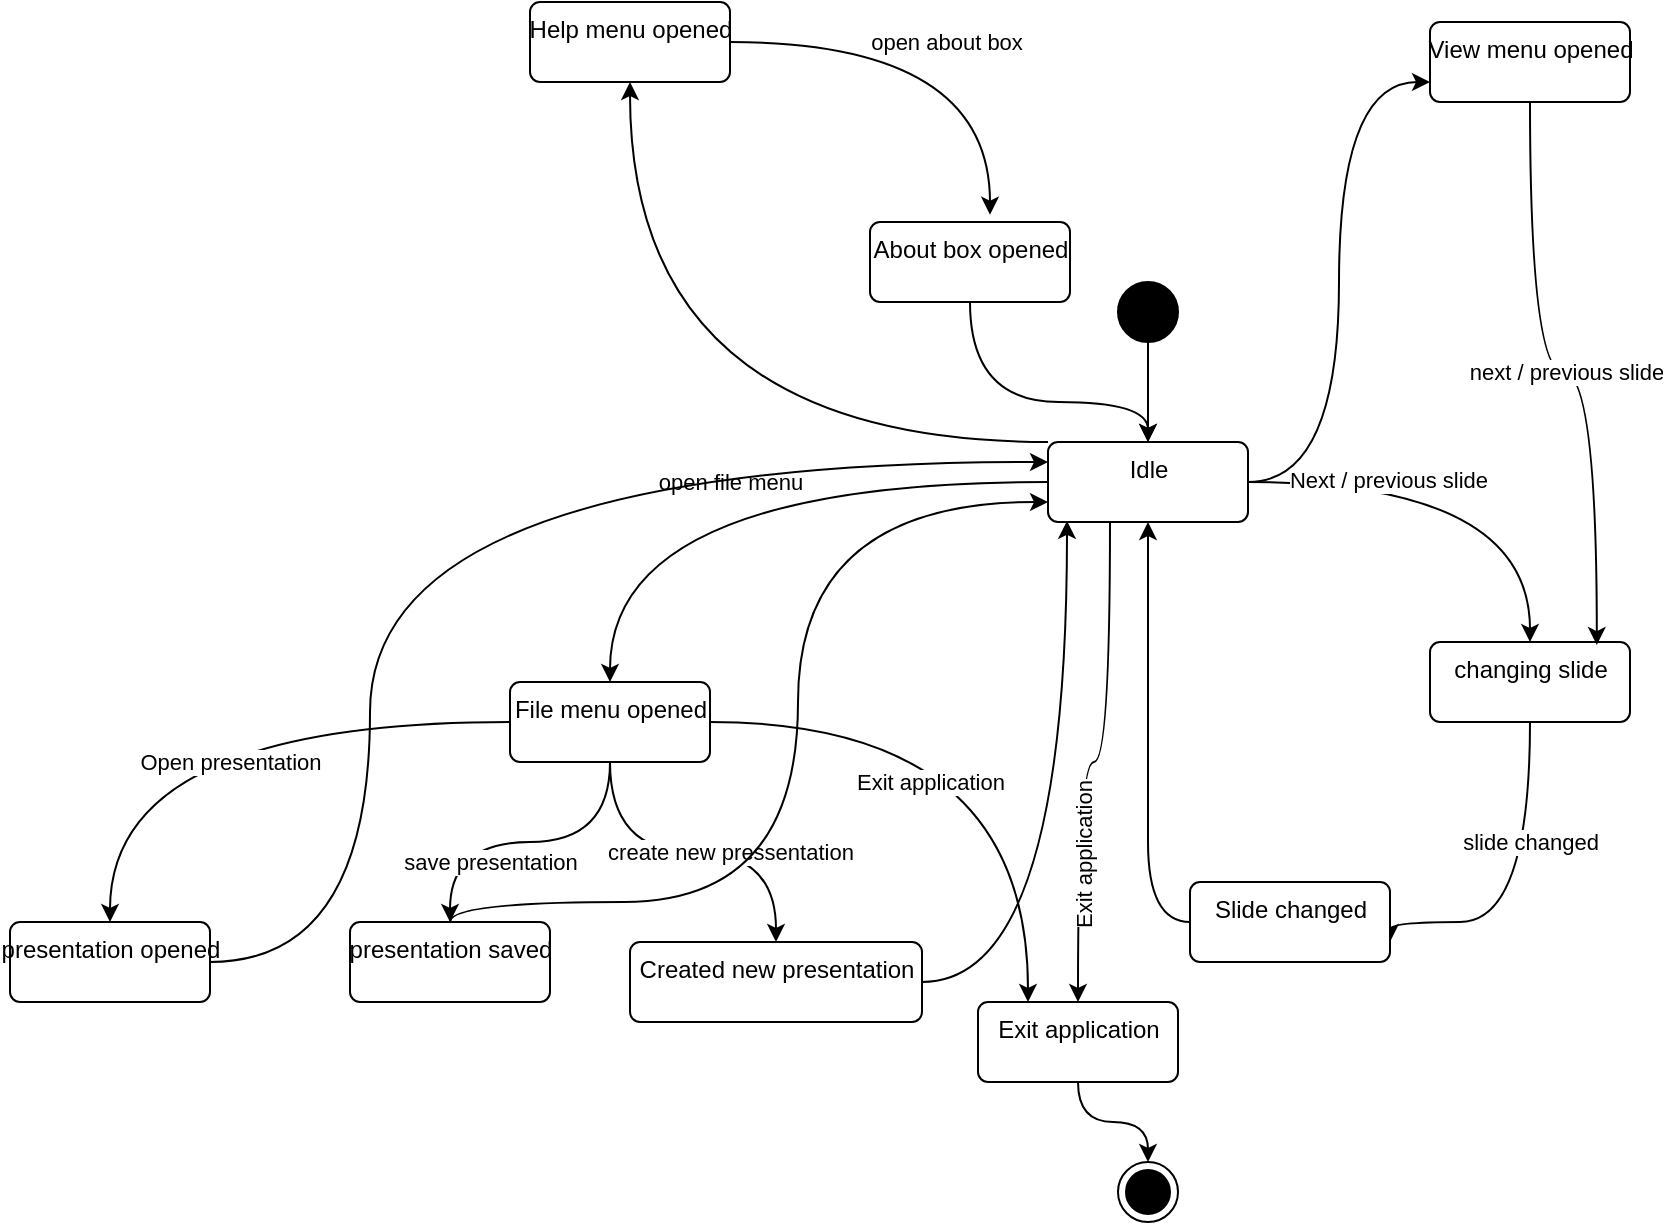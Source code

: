 <mxfile version="14.1.8" type="device"><diagram id="h2nSKxxaIzeuWLaAX_QE" name="Pagina-1"><mxGraphModel dx="2856" dy="1984" grid="1" gridSize="10" guides="1" tooltips="1" connect="1" arrows="1" fold="1" page="1" pageScale="1" pageWidth="827" pageHeight="1169" math="0" shadow="0"><root><mxCell id="0"/><mxCell id="1" parent="0"/><mxCell id="zF__hDlLGnU94nVjh-17-5" style="edgeStyle=orthogonalEdgeStyle;rounded=0;orthogonalLoop=1;jettySize=auto;html=1;entryX=0.5;entryY=0;entryDx=0;entryDy=0;entryPerimeter=0;curved=1;" edge="1" parent="1" source="zF__hDlLGnU94nVjh-17-1" target="zF__hDlLGnU94nVjh-17-7"><mxGeometry relative="1" as="geometry"><mxPoint x="590" y="270" as="targetPoint"/></mxGeometry></mxCell><mxCell id="zF__hDlLGnU94nVjh-17-6" value="Next / previous slide" style="edgeLabel;html=1;align=center;verticalAlign=middle;resizable=0;points=[];" vertex="1" connectable="0" parent="zF__hDlLGnU94nVjh-17-5"><mxGeometry x="-0.366" y="1" relative="1" as="geometry"><mxPoint as="offset"/></mxGeometry></mxCell><mxCell id="zF__hDlLGnU94nVjh-17-17" value="open file menu" style="edgeStyle=orthogonalEdgeStyle;curved=1;rounded=0;orthogonalLoop=1;jettySize=auto;html=1;entryX=0.5;entryY=0;entryDx=0;entryDy=0;" edge="1" parent="1" source="zF__hDlLGnU94nVjh-17-1" target="zF__hDlLGnU94nVjh-17-16"><mxGeometry relative="1" as="geometry"/></mxCell><mxCell id="zF__hDlLGnU94nVjh-17-20" style="edgeStyle=orthogonalEdgeStyle;curved=1;rounded=0;orthogonalLoop=1;jettySize=auto;html=1;entryX=0;entryY=0.75;entryDx=0;entryDy=0;" edge="1" parent="1" source="zF__hDlLGnU94nVjh-17-1" target="zF__hDlLGnU94nVjh-17-18"><mxGeometry relative="1" as="geometry"/></mxCell><mxCell id="zF__hDlLGnU94nVjh-17-21" style="edgeStyle=orthogonalEdgeStyle;curved=1;rounded=0;orthogonalLoop=1;jettySize=auto;html=1;" edge="1" parent="1" source="zF__hDlLGnU94nVjh-17-1" target="zF__hDlLGnU94nVjh-17-19"><mxGeometry relative="1" as="geometry"><Array as="points"><mxPoint x="140" y="180"/></Array></mxGeometry></mxCell><mxCell id="zF__hDlLGnU94nVjh-17-39" style="edgeStyle=orthogonalEdgeStyle;curved=1;rounded=0;orthogonalLoop=1;jettySize=auto;html=1;" edge="1" parent="1" source="zF__hDlLGnU94nVjh-17-1" target="zF__hDlLGnU94nVjh-17-38"><mxGeometry relative="1" as="geometry"><Array as="points"><mxPoint x="380" y="340"/><mxPoint x="364" y="340"/></Array></mxGeometry></mxCell><mxCell id="zF__hDlLGnU94nVjh-17-42" value="Exit application" style="edgeLabel;html=1;align=center;verticalAlign=middle;resizable=0;points=[];rotation=-90;" vertex="1" connectable="0" parent="zF__hDlLGnU94nVjh-17-39"><mxGeometry x="0.425" y="3" relative="1" as="geometry"><mxPoint as="offset"/></mxGeometry></mxCell><mxCell id="zF__hDlLGnU94nVjh-17-1" value="Idle" style="html=1;align=center;verticalAlign=top;rounded=1;absoluteArcSize=1;arcSize=10;dashed=0;" vertex="1" parent="1"><mxGeometry x="349" y="180" width="100" height="40" as="geometry"/></mxCell><mxCell id="zF__hDlLGnU94nVjh-17-2" value="" style="ellipse;html=1;shape=endState;fillColor=#000000;strokeColor=#000000;" vertex="1" parent="1"><mxGeometry x="384" y="540" width="30" height="30" as="geometry"/></mxCell><mxCell id="zF__hDlLGnU94nVjh-17-4" style="edgeStyle=orthogonalEdgeStyle;rounded=0;orthogonalLoop=1;jettySize=auto;html=1;entryX=0.5;entryY=0;entryDx=0;entryDy=0;" edge="1" parent="1" source="zF__hDlLGnU94nVjh-17-3" target="zF__hDlLGnU94nVjh-17-1"><mxGeometry relative="1" as="geometry"/></mxCell><mxCell id="zF__hDlLGnU94nVjh-17-3" value="" style="shape=ellipse;html=1;fillColor=#000000;fontSize=18;fontColor=#ffffff;" vertex="1" parent="1"><mxGeometry x="384" y="100" width="30" height="30" as="geometry"/></mxCell><mxCell id="zF__hDlLGnU94nVjh-17-13" value="slide changed" style="edgeStyle=orthogonalEdgeStyle;curved=1;rounded=0;orthogonalLoop=1;jettySize=auto;html=1;entryX=1;entryY=0.75;entryDx=0;entryDy=0;" edge="1" parent="1" source="zF__hDlLGnU94nVjh-17-7" target="zF__hDlLGnU94nVjh-17-10"><mxGeometry x="-0.333" relative="1" as="geometry"><Array as="points"><mxPoint x="590" y="420"/></Array><mxPoint as="offset"/></mxGeometry></mxCell><mxCell id="zF__hDlLGnU94nVjh-17-7" value="changing slide" style="html=1;align=center;verticalAlign=top;rounded=1;absoluteArcSize=1;arcSize=10;dashed=0;" vertex="1" parent="1"><mxGeometry x="540" y="280" width="100" height="40" as="geometry"/></mxCell><mxCell id="zF__hDlLGnU94nVjh-17-14" style="edgeStyle=orthogonalEdgeStyle;curved=1;rounded=0;orthogonalLoop=1;jettySize=auto;html=1;entryX=0.5;entryY=1;entryDx=0;entryDy=0;" edge="1" parent="1" source="zF__hDlLGnU94nVjh-17-10" target="zF__hDlLGnU94nVjh-17-1"><mxGeometry relative="1" as="geometry"><Array as="points"><mxPoint x="399" y="340"/><mxPoint x="399" y="340"/></Array></mxGeometry></mxCell><mxCell id="zF__hDlLGnU94nVjh-17-10" value="Slide changed" style="html=1;align=center;verticalAlign=top;rounded=1;absoluteArcSize=1;arcSize=10;dashed=0;" vertex="1" parent="1"><mxGeometry x="420" y="400" width="100" height="40" as="geometry"/></mxCell><mxCell id="zF__hDlLGnU94nVjh-17-28" value="save presentation" style="edgeStyle=orthogonalEdgeStyle;curved=1;rounded=0;orthogonalLoop=1;jettySize=auto;html=1;" edge="1" parent="1" source="zF__hDlLGnU94nVjh-17-16" target="zF__hDlLGnU94nVjh-17-27"><mxGeometry x="0.25" y="10" relative="1" as="geometry"><mxPoint as="offset"/></mxGeometry></mxCell><mxCell id="zF__hDlLGnU94nVjh-17-30" value="create new pressentation" style="edgeStyle=orthogonalEdgeStyle;curved=1;rounded=0;orthogonalLoop=1;jettySize=auto;html=1;" edge="1" parent="1" source="zF__hDlLGnU94nVjh-17-16" target="zF__hDlLGnU94nVjh-17-29"><mxGeometry x="0.214" relative="1" as="geometry"><mxPoint as="offset"/></mxGeometry></mxCell><mxCell id="zF__hDlLGnU94nVjh-17-32" value="Open presentation" style="edgeStyle=orthogonalEdgeStyle;curved=1;rounded=0;orthogonalLoop=1;jettySize=auto;html=1;entryX=0.5;entryY=0;entryDx=0;entryDy=0;" edge="1" parent="1" source="zF__hDlLGnU94nVjh-17-16" target="zF__hDlLGnU94nVjh-17-31"><mxGeometry x="-0.067" y="20" relative="1" as="geometry"><mxPoint as="offset"/></mxGeometry></mxCell><mxCell id="zF__hDlLGnU94nVjh-17-40" value="Exit application" style="edgeStyle=orthogonalEdgeStyle;curved=1;rounded=0;orthogonalLoop=1;jettySize=auto;html=1;entryX=0.25;entryY=0;entryDx=0;entryDy=0;" edge="1" parent="1" source="zF__hDlLGnU94nVjh-17-16" target="zF__hDlLGnU94nVjh-17-38"><mxGeometry x="-0.264" y="-30" relative="1" as="geometry"><mxPoint as="offset"/></mxGeometry></mxCell><mxCell id="zF__hDlLGnU94nVjh-17-16" value="File menu opened" style="html=1;align=center;verticalAlign=top;rounded=1;absoluteArcSize=1;arcSize=10;dashed=0;" vertex="1" parent="1"><mxGeometry x="80" y="300" width="100" height="40" as="geometry"/></mxCell><mxCell id="zF__hDlLGnU94nVjh-17-22" value="next / previous slide" style="edgeStyle=orthogonalEdgeStyle;curved=1;rounded=0;orthogonalLoop=1;jettySize=auto;html=1;entryX=0.834;entryY=0.038;entryDx=0;entryDy=0;entryPerimeter=0;" edge="1" parent="1" source="zF__hDlLGnU94nVjh-17-18" target="zF__hDlLGnU94nVjh-17-7"><mxGeometry relative="1" as="geometry"/></mxCell><mxCell id="zF__hDlLGnU94nVjh-17-18" value="View menu opened" style="html=1;align=center;verticalAlign=top;rounded=1;absoluteArcSize=1;arcSize=10;dashed=0;" vertex="1" parent="1"><mxGeometry x="540" y="-30" width="100" height="40" as="geometry"/></mxCell><mxCell id="zF__hDlLGnU94nVjh-17-23" value="open about box" style="edgeStyle=orthogonalEdgeStyle;curved=1;rounded=0;orthogonalLoop=1;jettySize=auto;html=1;entryX=0.6;entryY=-0.091;entryDx=0;entryDy=0;entryPerimeter=0;" edge="1" parent="1" source="zF__hDlLGnU94nVjh-17-19" target="zF__hDlLGnU94nVjh-17-24"><mxGeometry relative="1" as="geometry"><mxPoint x="330" y="60.0" as="targetPoint"/></mxGeometry></mxCell><mxCell id="zF__hDlLGnU94nVjh-17-19" value="Help menu opened" style="html=1;align=center;verticalAlign=top;rounded=1;absoluteArcSize=1;arcSize=10;dashed=0;" vertex="1" parent="1"><mxGeometry x="90" y="-40" width="100" height="40" as="geometry"/></mxCell><mxCell id="zF__hDlLGnU94nVjh-17-25" style="edgeStyle=orthogonalEdgeStyle;curved=1;rounded=0;orthogonalLoop=1;jettySize=auto;html=1;" edge="1" parent="1" source="zF__hDlLGnU94nVjh-17-24" target="zF__hDlLGnU94nVjh-17-1"><mxGeometry relative="1" as="geometry"><Array as="points"><mxPoint x="310" y="160"/><mxPoint x="399" y="160"/></Array></mxGeometry></mxCell><mxCell id="zF__hDlLGnU94nVjh-17-24" value="About box opened" style="html=1;align=center;verticalAlign=top;rounded=1;absoluteArcSize=1;arcSize=10;dashed=0;" vertex="1" parent="1"><mxGeometry x="260" y="70" width="100" height="40" as="geometry"/></mxCell><mxCell id="zF__hDlLGnU94nVjh-17-34" style="edgeStyle=orthogonalEdgeStyle;curved=1;rounded=0;orthogonalLoop=1;jettySize=auto;html=1;entryX=0;entryY=0.75;entryDx=0;entryDy=0;" edge="1" parent="1" source="zF__hDlLGnU94nVjh-17-27" target="zF__hDlLGnU94nVjh-17-1"><mxGeometry relative="1" as="geometry"><Array as="points"><mxPoint x="50" y="410"/><mxPoint x="224" y="410"/><mxPoint x="224" y="210"/></Array></mxGeometry></mxCell><mxCell id="zF__hDlLGnU94nVjh-17-27" value="presentation saved" style="html=1;align=center;verticalAlign=top;rounded=1;absoluteArcSize=1;arcSize=10;dashed=0;" vertex="1" parent="1"><mxGeometry y="420" width="100" height="40" as="geometry"/></mxCell><mxCell id="zF__hDlLGnU94nVjh-17-33" style="edgeStyle=orthogonalEdgeStyle;curved=1;rounded=0;orthogonalLoop=1;jettySize=auto;html=1;entryX=0.095;entryY=0.986;entryDx=0;entryDy=0;entryPerimeter=0;" edge="1" parent="1" source="zF__hDlLGnU94nVjh-17-29" target="zF__hDlLGnU94nVjh-17-1"><mxGeometry relative="1" as="geometry"/></mxCell><mxCell id="zF__hDlLGnU94nVjh-17-29" value="Created new presentation" style="html=1;align=center;verticalAlign=top;rounded=1;absoluteArcSize=1;arcSize=10;dashed=0;" vertex="1" parent="1"><mxGeometry x="140" y="430" width="146" height="40" as="geometry"/></mxCell><mxCell id="zF__hDlLGnU94nVjh-17-35" style="edgeStyle=orthogonalEdgeStyle;curved=1;rounded=0;orthogonalLoop=1;jettySize=auto;html=1;entryX=0;entryY=0.25;entryDx=0;entryDy=0;" edge="1" parent="1" source="zF__hDlLGnU94nVjh-17-31" target="zF__hDlLGnU94nVjh-17-1"><mxGeometry relative="1" as="geometry"><Array as="points"><mxPoint x="10" y="440"/><mxPoint x="10" y="190"/></Array></mxGeometry></mxCell><mxCell id="zF__hDlLGnU94nVjh-17-31" value="presentation opened" style="html=1;align=center;verticalAlign=top;rounded=1;absoluteArcSize=1;arcSize=10;dashed=0;" vertex="1" parent="1"><mxGeometry x="-170" y="420" width="100" height="40" as="geometry"/></mxCell><mxCell id="zF__hDlLGnU94nVjh-17-41" style="edgeStyle=orthogonalEdgeStyle;curved=1;rounded=0;orthogonalLoop=1;jettySize=auto;html=1;" edge="1" parent="1" source="zF__hDlLGnU94nVjh-17-38" target="zF__hDlLGnU94nVjh-17-2"><mxGeometry relative="1" as="geometry"/></mxCell><mxCell id="zF__hDlLGnU94nVjh-17-38" value="Exit application" style="html=1;align=center;verticalAlign=top;rounded=1;absoluteArcSize=1;arcSize=10;dashed=0;" vertex="1" parent="1"><mxGeometry x="314" y="460" width="100" height="40" as="geometry"/></mxCell></root></mxGraphModel></diagram></mxfile>